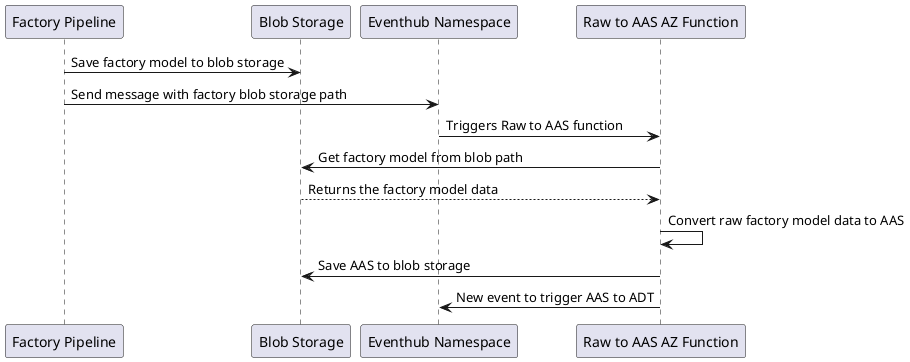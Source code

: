 @startuml
"Factory Pipeline" -> "Blob Storage": Save factory model to blob storage
"Factory Pipeline" -> "Eventhub Namespace": Send message with factory blob storage path
"Eventhub Namespace" -> "Raw to AAS AZ Function": Triggers Raw to AAS function
"Raw to AAS AZ Function" -> "Blob Storage": Get factory model from blob path
"Blob Storage" --> "Raw to AAS AZ Function": Returns the factory model data
"Raw to AAS AZ Function" -> "Raw to AAS AZ Function": Convert raw factory model data to AAS
"Raw to AAS AZ Function" -> "Blob Storage": Save AAS to blob storage
"Raw to AAS AZ Function" -> "Eventhub Namespace": New event to trigger AAS to ADT
@enduml